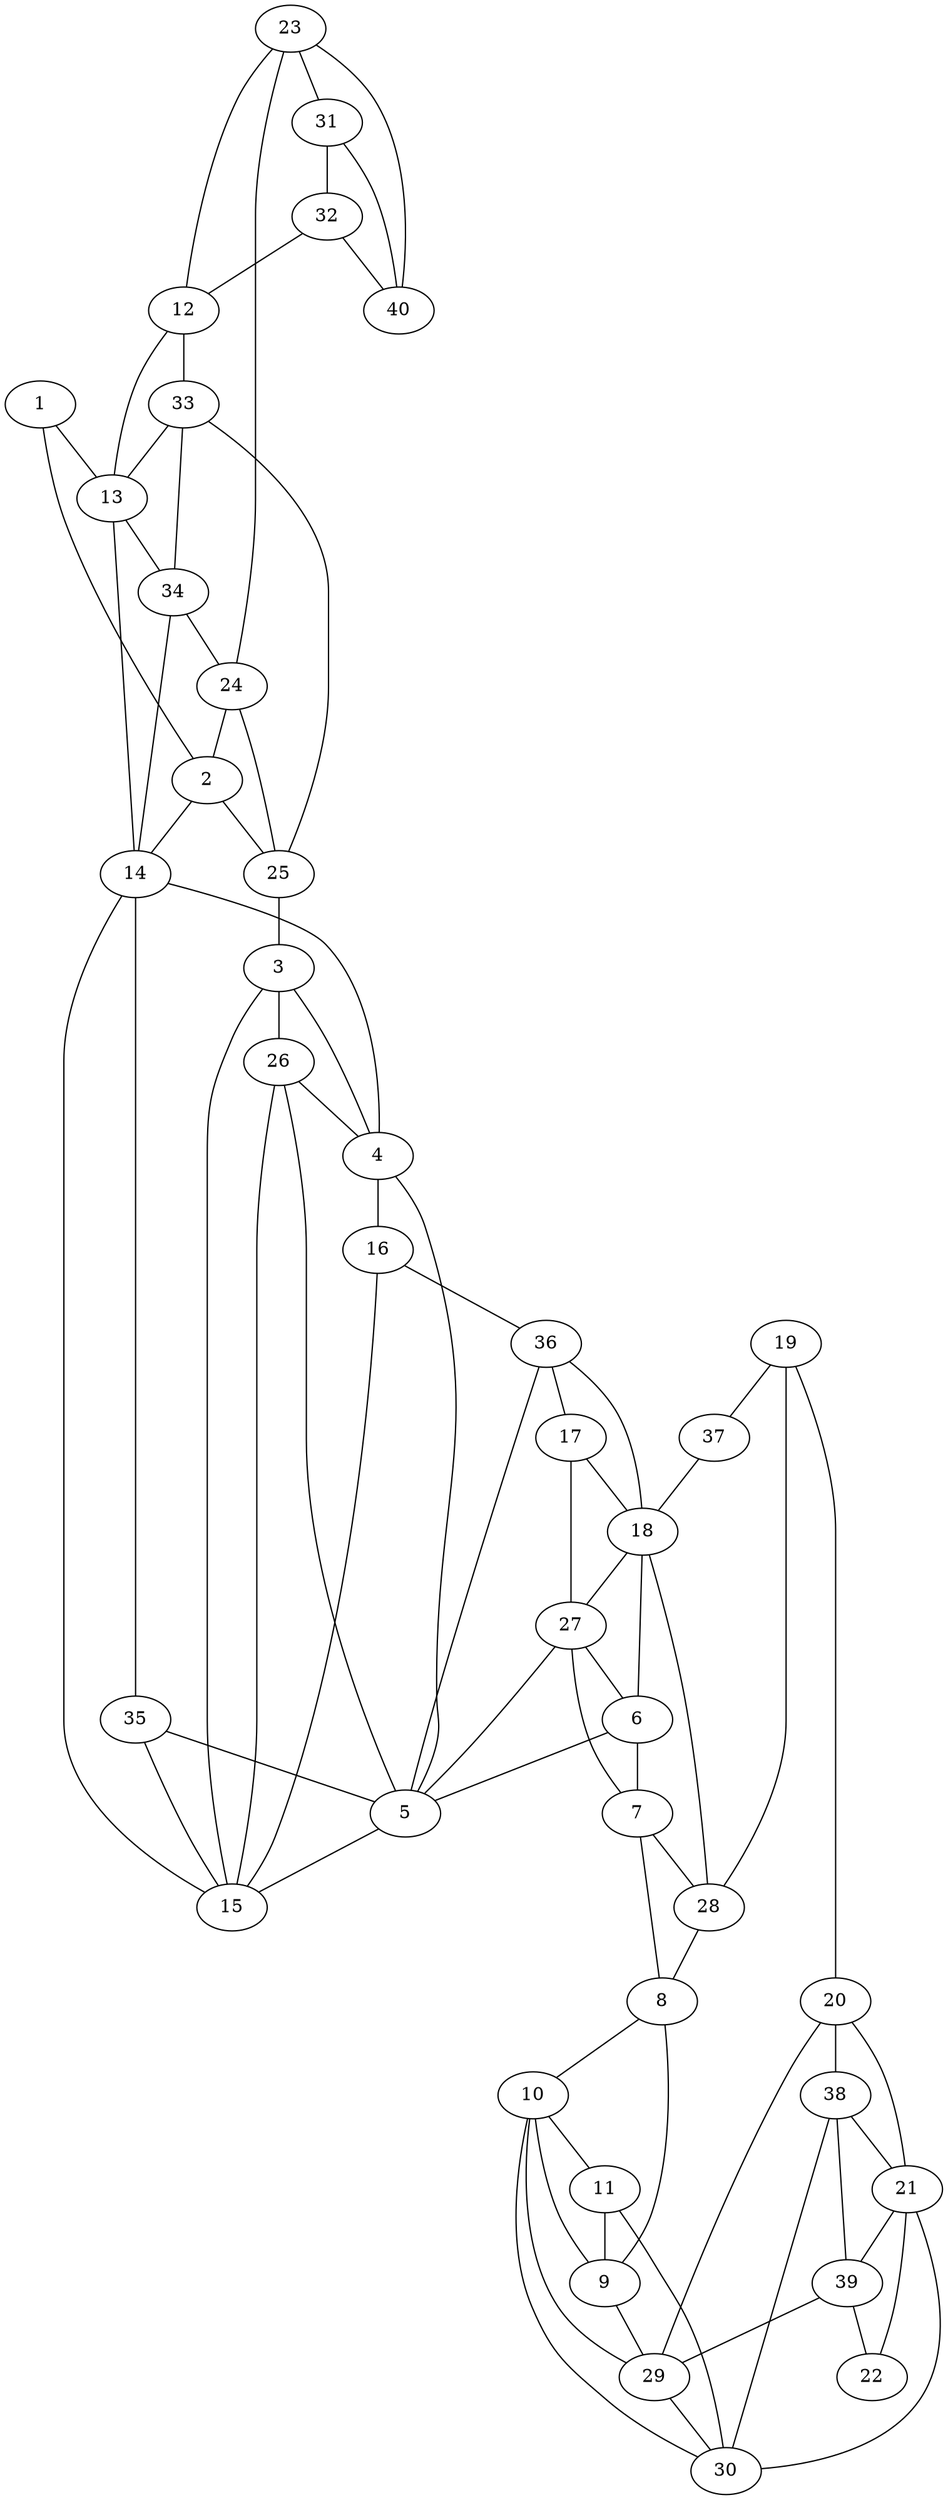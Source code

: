 graph pdb1tpu {
	1	 [aaLength=13,
		sequence=KSLGELIHTLNGA,
		type=0];
	13	 [aaLength=7,
		sequence=DFARQKL,
		type=0];
	1 -- 13	 [distance0="38.84558",
		frequency=1,
		type0=3];
	2	 [aaLength=7,
		sequence=DFARQKL,
		type=0];
	1 -- 2	 [distance0="31.56294",
		frequency=1,
		type0=1];
	14	 [aaLength=7,
		sequence=AMIKDIG,
		type=0];
	2 -- 14	 [distance0="32.88089",
		frequency=1,
		type0=3];
	25	 [aaLength=4,
		sequence=VAAQ,
		type=1];
	2 -- 25	 [distance0="5.0",
		frequency=1,
		type0=4];
	3	 [aaLength=7,
		sequence=AMIKDIG,
		type=0];
	4	 [aaLength=5,
		sequence=ERRHV,
		type=0];
	3 -- 4	 [distance0="19.61462",
		frequency=1,
		type0=3];
	15	 [aaLength=5,
		sequence=ERRHV,
		type=0];
	3 -- 15	 [distance0="17.75609",
		frequency=1,
		type0=2];
	26	 [aaLength=4,
		sequence=VILG,
		type=1];
	3 -- 26	 [distance0="3.0",
		frequency=1,
		type0=4];
	5	 [aaLength=13,
		sequence=ELIGQKVAHALAE,
		type=0];
	4 -- 5	 [distance0="12.72715",
		distance1="5.0",
		frequency=2,
		type0=1,
		type1=4];
	16	 [aaLength=13,
		sequence=ELIGQKVAHALAE,
		type=0];
	4 -- 16	 [distance0="17.08214",
		frequency=1,
		type0=3];
	5 -- 15	 [distance0="14.36074",
		frequency=1,
		type0=2];
	6	 [aaLength=5,
		sequence=DEREA,
		type=0];
	7	 [aaLength=13,
		sequence=EKVVFEQTKAIAD,
		type=0];
	6 -- 7	 [distance0="11.69731",
		distance1="3.0",
		frequency=2,
		type0=1,
		type1=4];
	6 -- 5	 [distance0="32.76295",
		frequency=1,
		type0=2];
	18	 [aaLength=13,
		sequence=EKVVFEQTKAIAD,
		type=0];
	6 -- 18	 [distance0="35.61284",
		frequency=1,
		type0=3];
	27	 [aaLength=6,
		sequence=VIACIG,
		type=1];
	7 -- 27	 [distance0="31.97641",
		frequency=1,
		type0=3];
	28	 [aaLength=5,
		sequence=VLAYE,
		type=1];
	7 -- 28	 [distance0="8.0",
		frequency=1,
		type0=4];
	8	 [aaLength=18,
		sequence=ATPQQAQEVHEKLRGWLK,
		type=0];
	8 -- 7	 [distance0="39.57135",
		frequency=1,
		type0=2];
	9	 [aaLength=6,
		sequence=AVAQST,
		type=0];
	8 -- 9	 [distance0="26.40006",
		distance1="5.0",
		frequency=2,
		type0=1,
		type1=4];
	10	 [aaLength=5,
		sequence=KELAS,
		type=0];
	8 -- 10	 [distance0="44.26021",
		frequency=1,
		type0=3];
	9 -- 10	 [distance0="29.76501",
		frequency=1,
		type0=2];
	29	 [aaLength="-5",
		sequence=IYGGSVTGGNCKELASQHDVDGFLVGGASLKPEFVDI,
		type=1];
	9 -- 29	 [distance0="31.31238",
		distance1="2.0",
		frequency=2,
		type0=3,
		type1=4];
	11	 [aaLength=5,
		sequence=VDIIN,
		type=0];
	10 -- 11	 [distance0="26.25647",
		frequency=1,
		type0=1];
	30	 [aaLength=6,
		sequence=DGFLVG,
		type=1];
	10 -- 30	 [distance0="4.0",
		frequency=1,
		type0=4];
	11 -- 9	 [distance0="50.28515",
		frequency=1,
		type0=2];
	11 -- 30	 [distance0="53.71709",
		frequency=1,
		type0=3];
	12	 [aaLength=13,
		sequence=KSLGELIHTLNGA,
		type=0];
	12 -- 13	 [distance0="31.47289",
		frequency=1,
		type0=1];
	23	 [aaLength=6,
		sequence=FVGGNW,
		type=1];
	12 -- 23	 [distance0="36.61047",
		frequency=1,
		type0=3];
	33	 [aaLength=6,
		sequence=EVVCGA,
		type=1];
	12 -- 33	 [distance0="6.0",
		frequency=1,
		type0=4];
	13 -- 14	 [distance0="33.05729",
		frequency=1,
		type0=3];
	34	 [aaLength=4,
		sequence=VAAQ,
		type=1];
	13 -- 34	 [distance0="5.0",
		frequency=1,
		type0=4];
	14 -- 4	 [distance0="26.39897",
		frequency=1,
		type0=3];
	14 -- 15	 [distance0="23.76772",
		frequency=1,
		type0=2];
	35	 [aaLength=4,
		sequence=VILG,
		type=1];
	14 -- 35	 [distance0="3.0",
		frequency=1,
		type0=4];
	16 -- 15	 [distance0="14.55531",
		frequency=1,
		type0=1];
	36	 [aaLength=6,
		sequence=VIACIG,
		type=1];
	16 -- 36	 [distance0="3.0",
		frequency=1,
		type0=4];
	17	 [aaLength=5,
		sequence=DEREA,
		type=0];
	17 -- 18	 [distance0="14.14462",
		distance1="3.0",
		frequency=2,
		type0=1,
		type1=4];
	17 -- 27	 [distance0="14.96438",
		frequency=1,
		type0=2];
	18 -- 27	 [distance0="26.94238",
		frequency=1,
		type0=2];
	18 -- 36	 [distance0="26.94238",
		frequency=1,
		type0=3];
	19	 [aaLength=18,
		sequence=ATPQQAQEVHEKLRGWLK,
		type=0];
	20	 [aaLength=6,
		sequence=AVAQST,
		type=0];
	19 -- 20	 [distance0="29.45277",
		distance1="5.0",
		frequency=2,
		type0=1,
		type1=4];
	19 -- 28	 [distance0="31.00114",
		frequency=1,
		type0=2];
	37	 [aaLength=5,
		sequence=VLAYE,
		type=1];
	19 -- 37	 [distance0="31.00114",
		frequency=1,
		type0=3];
	21	 [aaLength=5,
		sequence=KELAS,
		type=0];
	20 -- 21	 [distance0="28.03378",
		frequency=1,
		type0=1];
	20 -- 29	 [distance0="38.98465",
		frequency=1,
		type0=3];
	38	 [aaLength="-5",
		sequence=IYGGSVTGGNCKELASQHDVDGFLVGGASLKPEFVDI,
		type=1];
	20 -- 38	 [distance0="2.0",
		frequency=1,
		type0=4];
	22	 [aaLength=5,
		sequence=VDIIN,
		type=0];
	21 -- 22	 [distance0="24.17681",
		frequency=1,
		type0=1];
	21 -- 30	 [distance0="36.29046",
		frequency=1,
		type0=3];
	39	 [aaLength=6,
		sequence=DGFLVG,
		type=1];
	21 -- 39	 [distance0="4.0",
		frequency=1,
		type0=4];
	24	 [aaLength=6,
		sequence=EVVCGA,
		type=1];
	23 -- 24	 [distance0="25.0",
		frequency=1,
		type0=4];
	31	 [aaLength=6,
		sequence=FVGGNW,
		type=1];
	23 -- 31	 [distance0="0.0",
		frequency=1,
		type0=1];
	24 -- 2	 [distance0="5.0",
		frequency=1,
		type0=4];
	24 -- 25	 [distance0="23.0",
		frequency=1,
		type0=2];
	25 -- 3	 [distance0="16.0",
		frequency=1,
		type0=4];
	26 -- 4	 [distance0="2.0",
		frequency=1,
		type0=4];
	26 -- 5	 [distance0="25.5254",
		frequency=1,
		type0=3];
	26 -- 15	 [distance0="22.4794",
		frequency=1,
		type0=2];
	27 -- 5	 [distance0="25.5254",
		frequency=1,
		type0=3];
	27 -- 6	 [distance0="3.0",
		frequency=1,
		type0=4];
	28 -- 8	 [distance0="10.0",
		frequency=1,
		type0=4];
	28 -- 18	 [distance0="29.62924",
		frequency=1,
		type0=2];
	29 -- 10	 [distance0="16.0",
		frequency=1,
		type0=4];
	29 -- 30	 [distance0="20.0",
		frequency=1,
		type0=2];
	32	 [aaLength=6,
		sequence=FVGGNW,
		type=1];
	31 -- 32	 [distance0="0.0",
		frequency=1,
		type0=2];
	32 -- 12	 [distance0="6.0",
		frequency=1,
		type0=4];
	40	 [aaLength=6,
		sequence=FVGGNW,
		type=1];
	32 -- 40	 [distance0="0.0",
		frequency=1,
		type0=3];
	33 -- 13	 [distance0="5.0",
		frequency=1,
		type0=4];
	33 -- 25	 [distance0="23.0",
		frequency=1,
		type0=2];
	33 -- 34	 [distance0="23.0",
		frequency=1,
		type0=3];
	34 -- 14	 [distance0="16.0",
		frequency=1,
		type0=4];
	34 -- 24	 [distance0="23.0",
		frequency=1,
		type0=2];
	35 -- 5	 [distance0="25.5254",
		frequency=1,
		type0=3];
	35 -- 15	 [distance0="22.4794",
		distance1="2.0",
		frequency=2,
		type0=2,
		type1=4];
	36 -- 5	 [distance0="25.5254",
		frequency=1,
		type0=3];
	36 -- 17	 [distance0="14.96438",
		distance1="3.0",
		frequency=2,
		type0=2,
		type1=4];
	37 -- 18	 [distance0="29.62924",
		frequency=1,
		type0=2];
	38 -- 21	 [distance0="16.0",
		frequency=1,
		type0=4];
	38 -- 30	 [distance0="20.0",
		frequency=1,
		type0=2];
	38 -- 39	 [distance0="20.0",
		frequency=1,
		type0=3];
	39 -- 22	 [distance0="8.0",
		frequency=1,
		type0=4];
	39 -- 29	 [distance0="20.0",
		frequency=1,
		type0=2];
	40 -- 23	 [distance0="0.0",
		frequency=1,
		type0=1];
	40 -- 31	 [distance0="0.0",
		frequency=1,
		type0=2];
}
